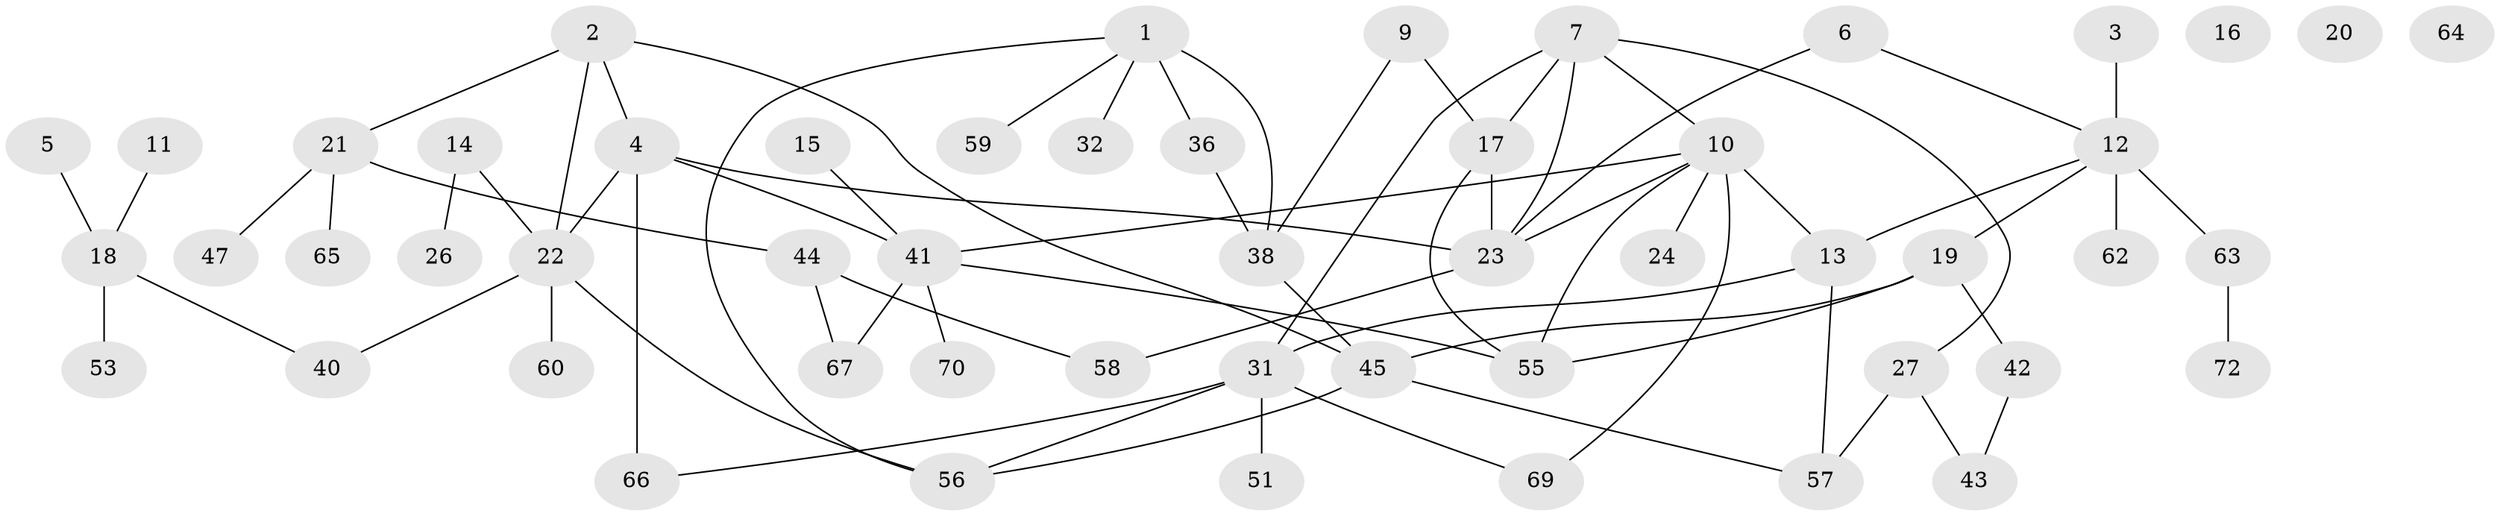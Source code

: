 // Generated by graph-tools (version 1.1) at 2025/23/03/03/25 07:23:26]
// undirected, 53 vertices, 71 edges
graph export_dot {
graph [start="1"]
  node [color=gray90,style=filled];
  1 [super="+8"];
  2 [super="+30"];
  3;
  4 [super="+61"];
  5 [super="+37"];
  6 [super="+76"];
  7 [super="+25"];
  9 [super="+75"];
  10 [super="+35"];
  11;
  12 [super="+29"];
  13;
  14;
  15;
  16;
  17 [super="+28"];
  18 [super="+33"];
  19 [super="+46"];
  20;
  21 [super="+39"];
  22 [super="+52"];
  23 [super="+34"];
  24;
  26 [super="+50"];
  27 [super="+54"];
  31 [super="+71"];
  32;
  36;
  38 [super="+49"];
  40;
  41 [super="+68"];
  42;
  43;
  44;
  45 [super="+48"];
  47;
  51;
  53 [super="+73"];
  55 [super="+77"];
  56 [super="+74"];
  57;
  58;
  59;
  60;
  62;
  63;
  64;
  65;
  66;
  67;
  69;
  70;
  72;
  1 -- 32;
  1 -- 36 [weight=2];
  1 -- 38;
  1 -- 59;
  1 -- 56;
  2 -- 4;
  2 -- 45;
  2 -- 21;
  2 -- 22;
  3 -- 12;
  4 -- 22;
  4 -- 66 [weight=2];
  4 -- 23;
  4 -- 41;
  5 -- 18;
  6 -- 12;
  6 -- 23;
  7 -- 10;
  7 -- 27;
  7 -- 31;
  7 -- 17;
  7 -- 23;
  9 -- 38;
  9 -- 17;
  10 -- 69;
  10 -- 23;
  10 -- 24;
  10 -- 41;
  10 -- 13;
  10 -- 55;
  11 -- 18;
  12 -- 63;
  12 -- 19;
  12 -- 13;
  12 -- 62;
  13 -- 31;
  13 -- 57;
  14 -- 22;
  14 -- 26;
  15 -- 41;
  17 -- 55;
  17 -- 23;
  18 -- 40;
  18 -- 53;
  19 -- 42;
  19 -- 45;
  19 -- 55;
  21 -- 47;
  21 -- 65;
  21 -- 44;
  22 -- 56;
  22 -- 40;
  22 -- 60;
  23 -- 58;
  27 -- 43;
  27 -- 57;
  31 -- 51;
  31 -- 66;
  31 -- 69;
  31 -- 56;
  36 -- 38;
  38 -- 45;
  41 -- 67;
  41 -- 70;
  41 -- 55;
  42 -- 43;
  44 -- 58;
  44 -- 67;
  45 -- 57;
  45 -- 56;
  63 -- 72;
}
